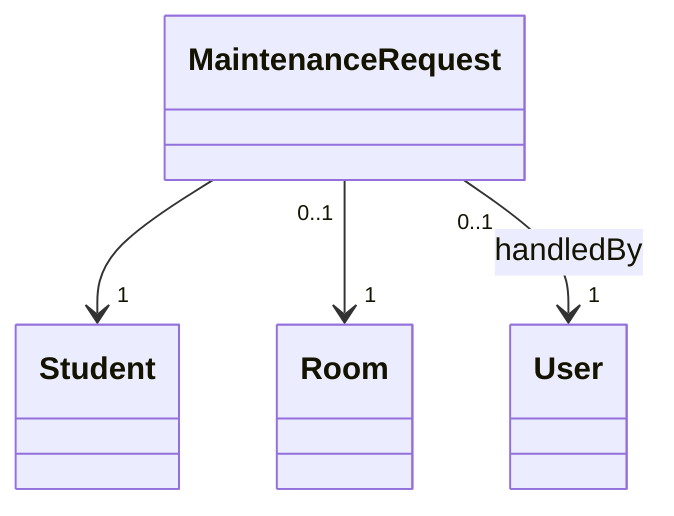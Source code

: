 classDiagram
    class MaintenanceRequest
    class Student
    class Room
    class User
    MaintenanceRequest "1" --> "1" Student
    MaintenanceRequest "0..1" --> "1" Room
    MaintenanceRequest "0..1" --> "1" User : handledBy